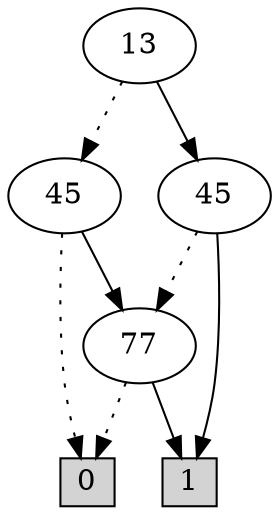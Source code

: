 digraph G {
0 [shape=box, label="0", style=filled, shape=box, height=0.3, width=0.3];
1 [shape=box, label="1", style=filled, shape=box, height=0.3, width=0.3];
1407 [label="13"];
1407 -> 1405 [style=dotted];
1407 -> 1406 [style=filled];
1405 [label="45"];
1405 -> 0 [style=dotted];
1405 -> 156 [style=filled];
156 [label="77"];
156 -> 0 [style=dotted];
156 -> 1 [style=filled];
1406 [label="45"];
1406 -> 156 [style=dotted];
1406 -> 1 [style=filled];
}
